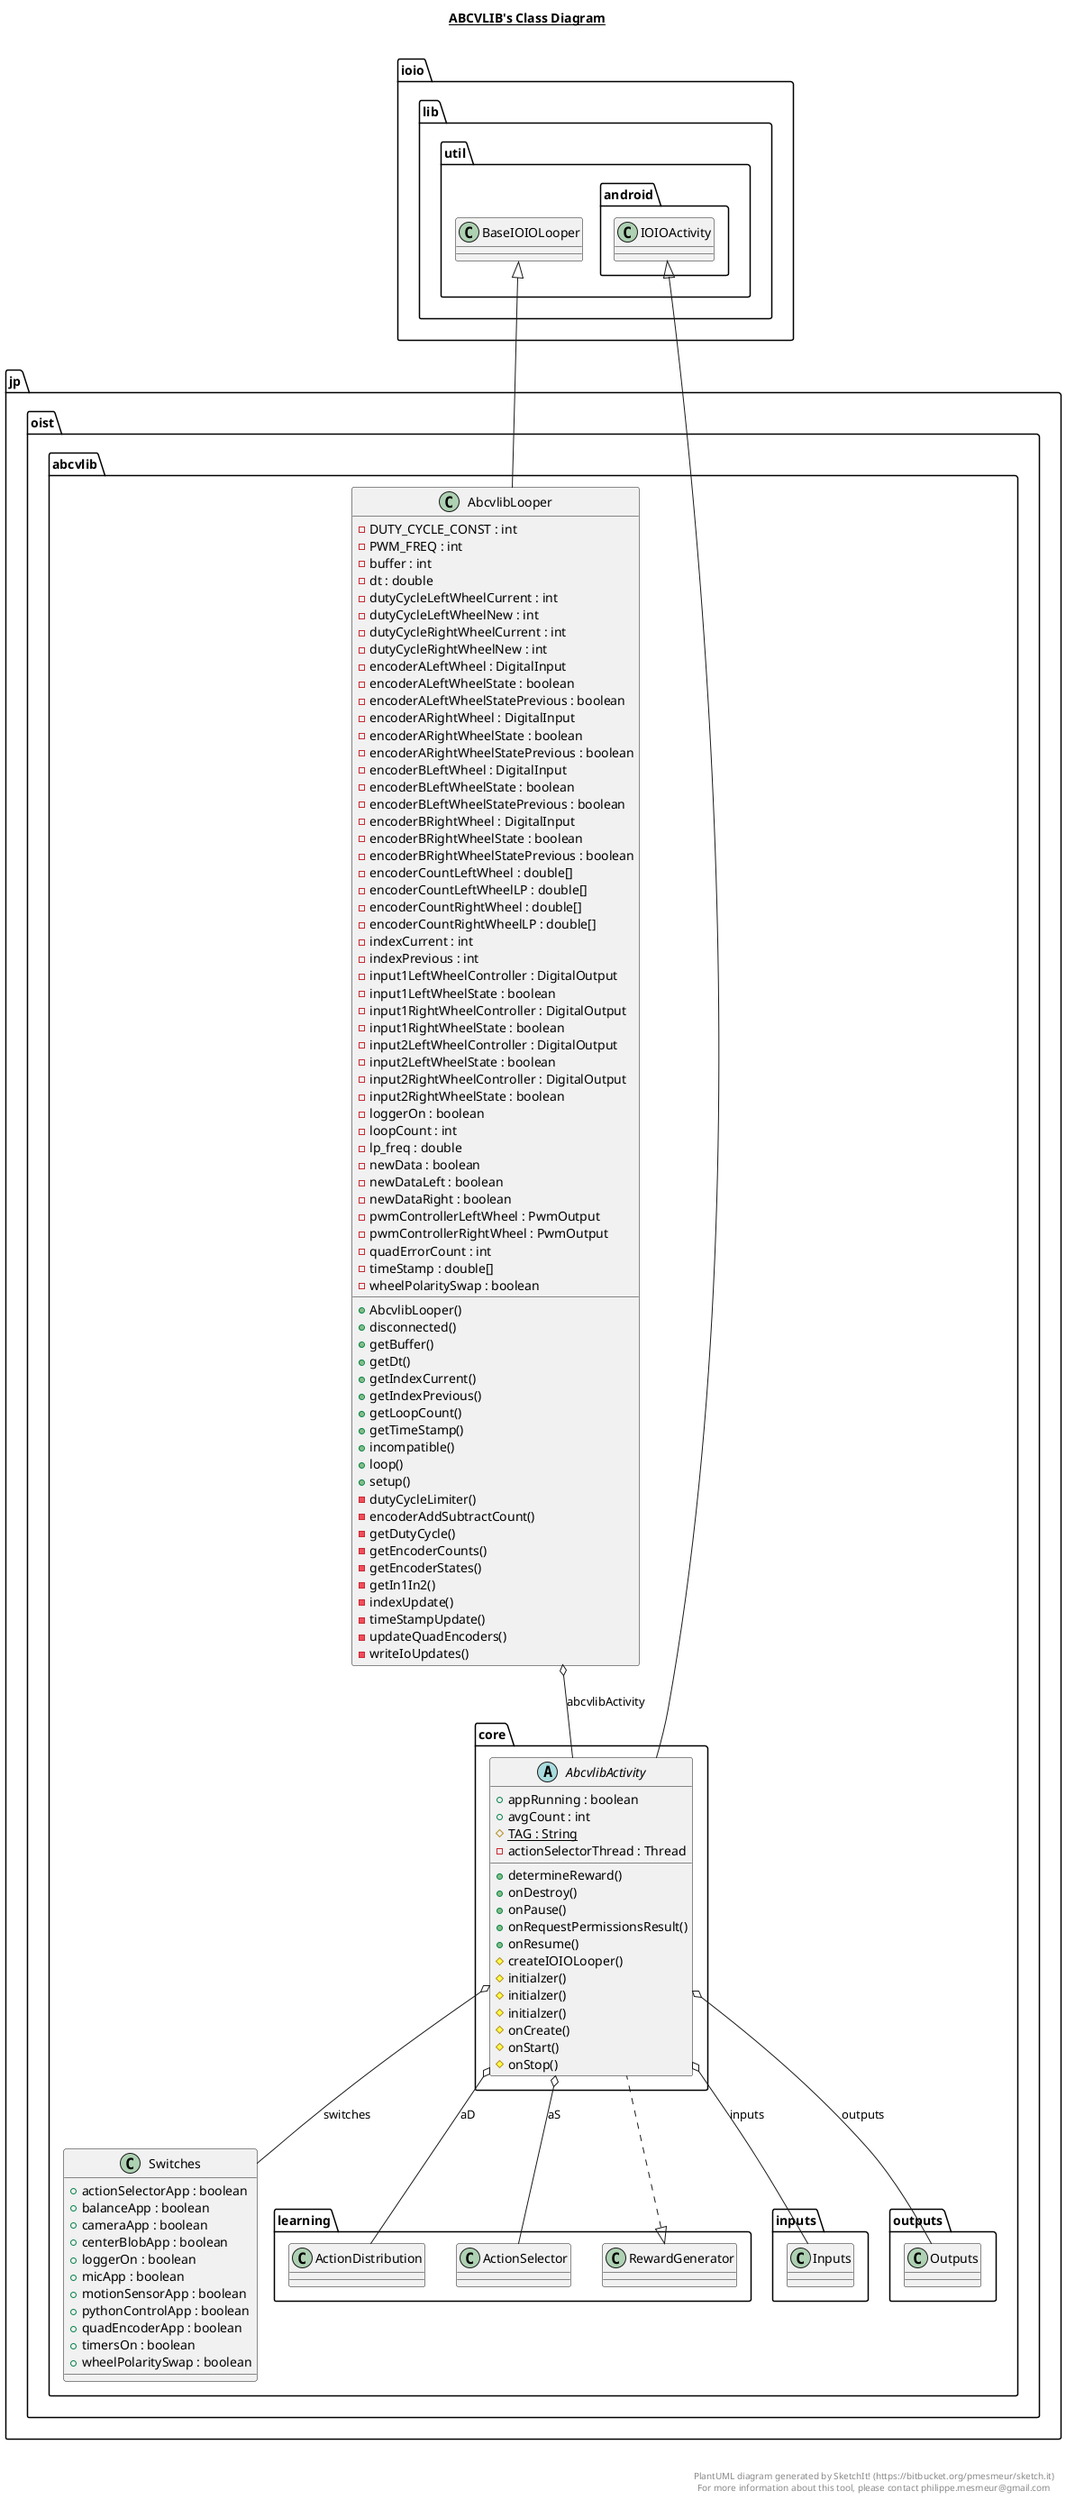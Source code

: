 @startuml

title __ABCVLIB's Class Diagram__\n

  namespace jp.oist.abcvlib {
    abstract class jp.oist.abcvlib.core.AbcvlibActivity {
        + appRunning : boolean
        + avgCount : int
        {static} # TAG : String
        - actionSelectorThread : Thread
        + determineReward()
        + onDestroy()
        + onPause()
        + onRequestPermissionsResult()
        + onResume()
        # createIOIOLooper()
        # initialzer()
        # initialzer()
        # initialzer()
        # onCreate()
        # onStart()
        # onStop()
    }
  }
  

  namespace jp.oist.abcvlib {
    class jp.oist.abcvlib.AbcvlibLooper {
        - DUTY_CYCLE_CONST : int
        - PWM_FREQ : int
        - buffer : int
        - dt : double
        - dutyCycleLeftWheelCurrent : int
        - dutyCycleLeftWheelNew : int
        - dutyCycleRightWheelCurrent : int
        - dutyCycleRightWheelNew : int
        - encoderALeftWheel : DigitalInput
        - encoderALeftWheelState : boolean
        - encoderALeftWheelStatePrevious : boolean
        - encoderARightWheel : DigitalInput
        - encoderARightWheelState : boolean
        - encoderARightWheelStatePrevious : boolean
        - encoderBLeftWheel : DigitalInput
        - encoderBLeftWheelState : boolean
        - encoderBLeftWheelStatePrevious : boolean
        - encoderBRightWheel : DigitalInput
        - encoderBRightWheelState : boolean
        - encoderBRightWheelStatePrevious : boolean
        - encoderCountLeftWheel : double[]
        - encoderCountLeftWheelLP : double[]
        - encoderCountRightWheel : double[]
        - encoderCountRightWheelLP : double[]
        - indexCurrent : int
        - indexPrevious : int
        - input1LeftWheelController : DigitalOutput
        - input1LeftWheelState : boolean
        - input1RightWheelController : DigitalOutput
        - input1RightWheelState : boolean
        - input2LeftWheelController : DigitalOutput
        - input2LeftWheelState : boolean
        - input2RightWheelController : DigitalOutput
        - input2RightWheelState : boolean
        - loggerOn : boolean
        - loopCount : int
        - lp_freq : double
        - newData : boolean
        - newDataLeft : boolean
        - newDataRight : boolean
        - pwmControllerLeftWheel : PwmOutput
        - pwmControllerRightWheel : PwmOutput
        - quadErrorCount : int
        - timeStamp : double[]
        - wheelPolaritySwap : boolean
        + AbcvlibLooper()
        + disconnected()
        + getBuffer()
        + getDt()
        + getIndexCurrent()
        + getIndexPrevious()
        + getLoopCount()
        + getTimeStamp()
        + incompatible()
        + loop()
        + setup()
        - dutyCycleLimiter()
        - encoderAddSubtractCount()
        - getDutyCycle()
        - getEncoderCounts()
        - getEncoderStates()
        - getIn1In2()
        - indexUpdate()
        - timeStampUpdate()
        - updateQuadEncoders()
        - writeIoUpdates()
    }
  }
  

  namespace jp.oist.abcvlib {
    class jp.oist.abcvlib.Switches {
        + actionSelectorApp : boolean
        + balanceApp : boolean
        + cameraApp : boolean
        + centerBlobApp : boolean
        + loggerOn : boolean
        + micApp : boolean
        + motionSensorApp : boolean
        + pythonControlApp : boolean
        + quadEncoderApp : boolean
        + timersOn : boolean
        + wheelPolaritySwap : boolean
    }
  }
  

  jp.oist.abcvlib.core.AbcvlibActivity .up.|> jp.oist.abcvlib.learning.RewardGenerator
  jp.oist.abcvlib.core.AbcvlibActivity -up-|> ioio.lib.util.android.IOIOActivity
  jp.oist.abcvlib.core.AbcvlibActivity o-- jp.oist.abcvlib.learning.ActionDistribution : aD
  jp.oist.abcvlib.core.AbcvlibActivity o-- jp.oist.abcvlib.learning.ActionSelector : aS
  jp.oist.abcvlib.core.AbcvlibActivity o-- jp.oist.abcvlib.inputs.Inputs : inputs
  jp.oist.abcvlib.core.AbcvlibActivity o-- jp.oist.abcvlib.outputs.Outputs : outputs
  jp.oist.abcvlib.core.AbcvlibActivity o-- jp.oist.abcvlib.Switches : switches
  jp.oist.abcvlib.AbcvlibLooper -up-|> ioio.lib.util.BaseIOIOLooper
  jp.oist.abcvlib.AbcvlibLooper o-- jp.oist.abcvlib.core.AbcvlibActivity : abcvlibActivity


right footer


PlantUML diagram generated by SketchIt! (https://bitbucket.org/pmesmeur/sketch.it)
For more information about this tool, please contact philippe.mesmeur@gmail.com
endfooter

@enduml
